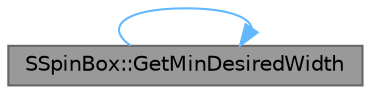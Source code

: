digraph "SSpinBox::GetMinDesiredWidth"
{
 // INTERACTIVE_SVG=YES
 // LATEX_PDF_SIZE
  bgcolor="transparent";
  edge [fontname=Helvetica,fontsize=10,labelfontname=Helvetica,labelfontsize=10];
  node [fontname=Helvetica,fontsize=10,shape=box,height=0.2,width=0.4];
  rankdir="LR";
  Node1 [id="Node000001",label="SSpinBox::GetMinDesiredWidth",height=0.2,width=0.4,color="gray40", fillcolor="grey60", style="filled", fontcolor="black",tooltip="See the MinDesiredWidth attribute."];
  Node1 -> Node1 [id="edge1_Node000001_Node000001",color="steelblue1",style="solid",tooltip=" "];
}
